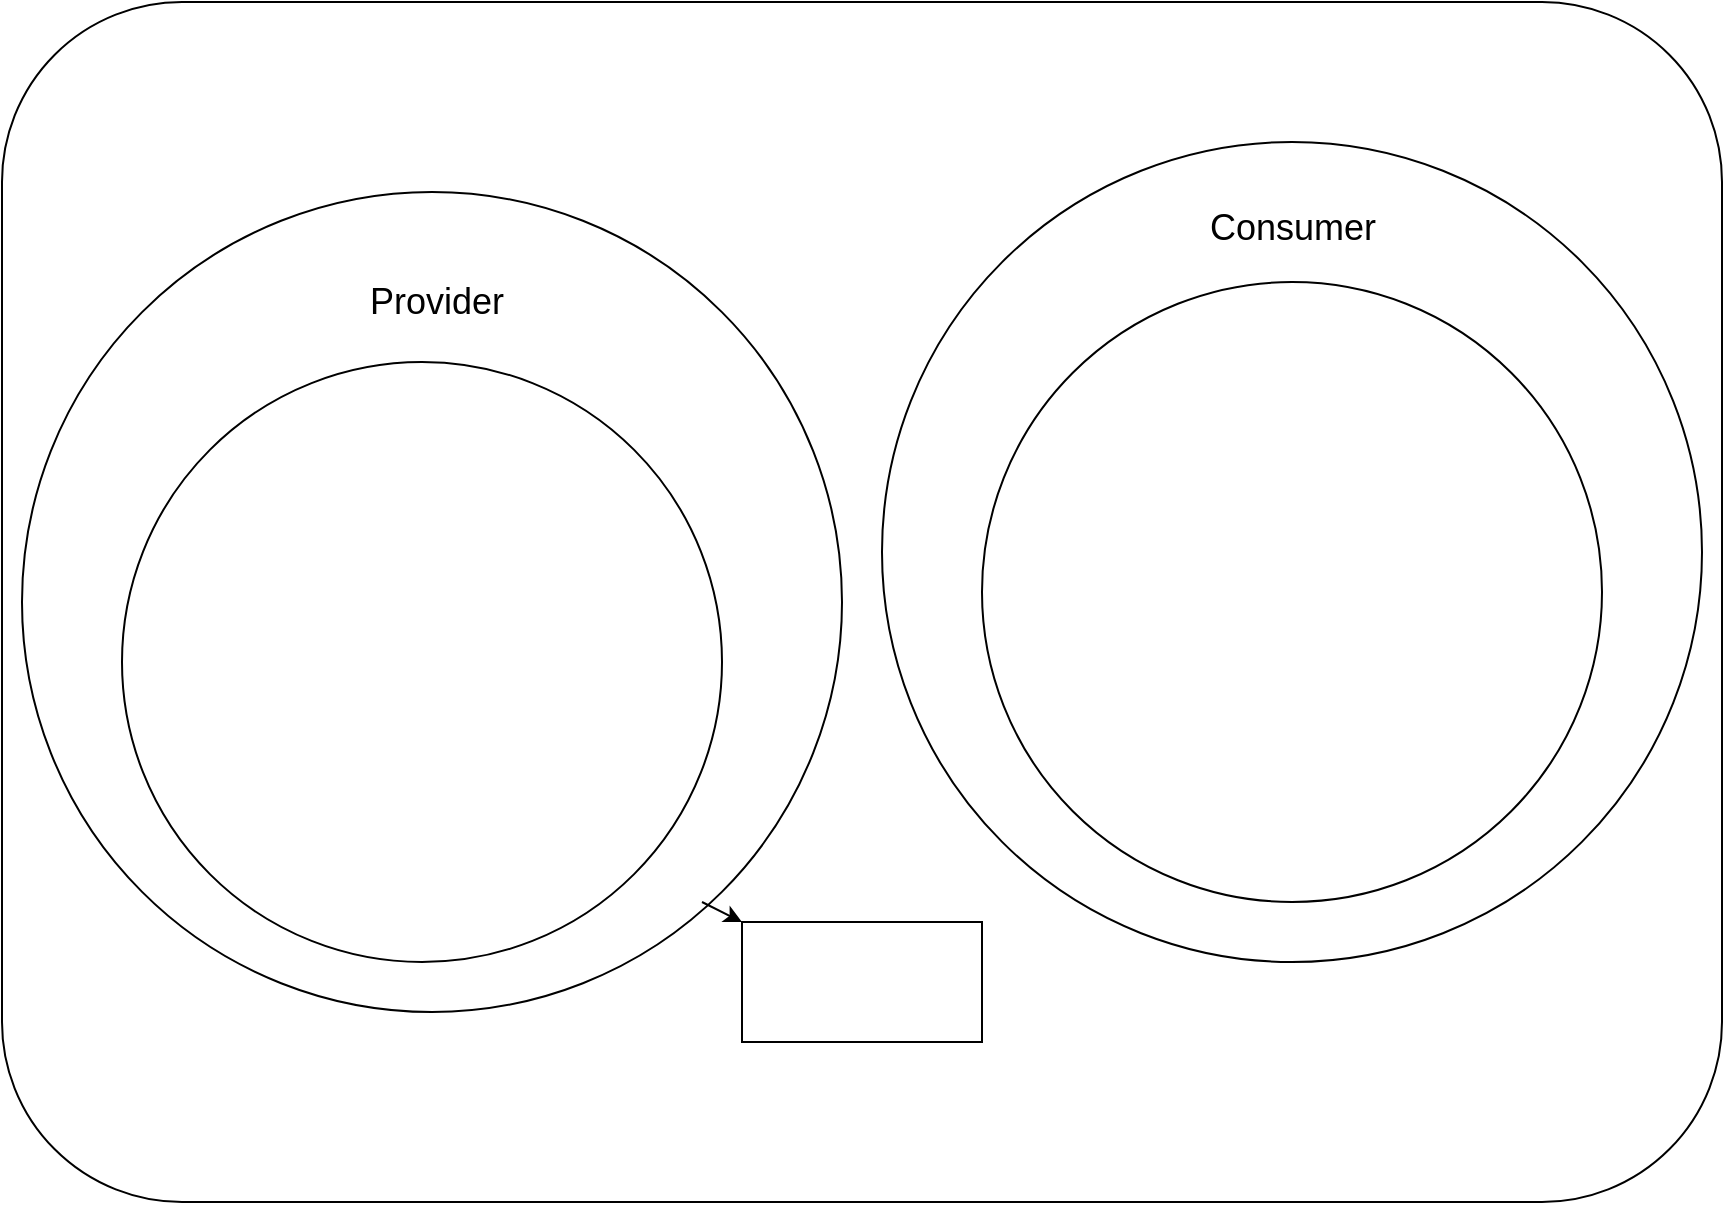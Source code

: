 <mxfile version="21.5.0" type="github">
  <diagram name="Page-1" id="cM5O_6jnb5_f2eblkuw2">
    <mxGraphModel dx="1393" dy="758" grid="1" gridSize="10" guides="1" tooltips="1" connect="1" arrows="1" fold="1" page="1" pageScale="1" pageWidth="850" pageHeight="1100" math="0" shadow="0">
      <root>
        <mxCell id="0" />
        <mxCell id="1" parent="0" />
        <mxCell id="JgwaSkcQTteCl20cYl-I-3" value="" style="rounded=1;whiteSpace=wrap;html=1;" vertex="1" parent="1">
          <mxGeometry x="10" y="100" width="860" height="600" as="geometry" />
        </mxCell>
        <mxCell id="JgwaSkcQTteCl20cYl-I-1" value="" style="ellipse;whiteSpace=wrap;html=1;aspect=fixed;" vertex="1" parent="1">
          <mxGeometry x="20" y="195" width="410" height="410" as="geometry" />
        </mxCell>
        <mxCell id="JgwaSkcQTteCl20cYl-I-2" value="" style="ellipse;whiteSpace=wrap;html=1;aspect=fixed;" vertex="1" parent="1">
          <mxGeometry x="450" y="170" width="410" height="410" as="geometry" />
        </mxCell>
        <mxCell id="JgwaSkcQTteCl20cYl-I-6" value="" style="endArrow=classic;html=1;rounded=0;" edge="1" parent="1" target="JgwaSkcQTteCl20cYl-I-7">
          <mxGeometry width="50" height="50" relative="1" as="geometry">
            <mxPoint x="360" y="550" as="sourcePoint" />
            <mxPoint x="410" y="500" as="targetPoint" />
          </mxGeometry>
        </mxCell>
        <mxCell id="JgwaSkcQTteCl20cYl-I-7" value="" style="rounded=0;whiteSpace=wrap;html=1;" vertex="1" parent="1">
          <mxGeometry x="380" y="560" width="120" height="60" as="geometry" />
        </mxCell>
        <mxCell id="JgwaSkcQTteCl20cYl-I-10" value="&lt;font style=&quot;font-size: 18px;&quot;&gt;Provider&amp;nbsp;&lt;/font&gt;" style="text;html=1;strokeColor=none;fillColor=none;align=center;verticalAlign=middle;whiteSpace=wrap;rounded=0;" vertex="1" parent="1">
          <mxGeometry x="140" y="220" width="180" height="60" as="geometry" />
        </mxCell>
        <mxCell id="JgwaSkcQTteCl20cYl-I-11" value="" style="ellipse;whiteSpace=wrap;html=1;aspect=fixed;" vertex="1" parent="1">
          <mxGeometry x="70" y="280" width="300" height="300" as="geometry" />
        </mxCell>
        <mxCell id="JgwaSkcQTteCl20cYl-I-13" value="" style="ellipse;whiteSpace=wrap;html=1;aspect=fixed;" vertex="1" parent="1">
          <mxGeometry x="500" y="240" width="310" height="310" as="geometry" />
        </mxCell>
        <mxCell id="JgwaSkcQTteCl20cYl-I-14" value="&lt;font style=&quot;font-size: 18px;&quot;&gt;Consumer&lt;/font&gt;" style="text;html=1;strokeColor=none;fillColor=none;align=center;verticalAlign=middle;whiteSpace=wrap;rounded=0;" vertex="1" parent="1">
          <mxGeometry x="572.5" y="185" width="165" height="55" as="geometry" />
        </mxCell>
      </root>
    </mxGraphModel>
  </diagram>
</mxfile>
